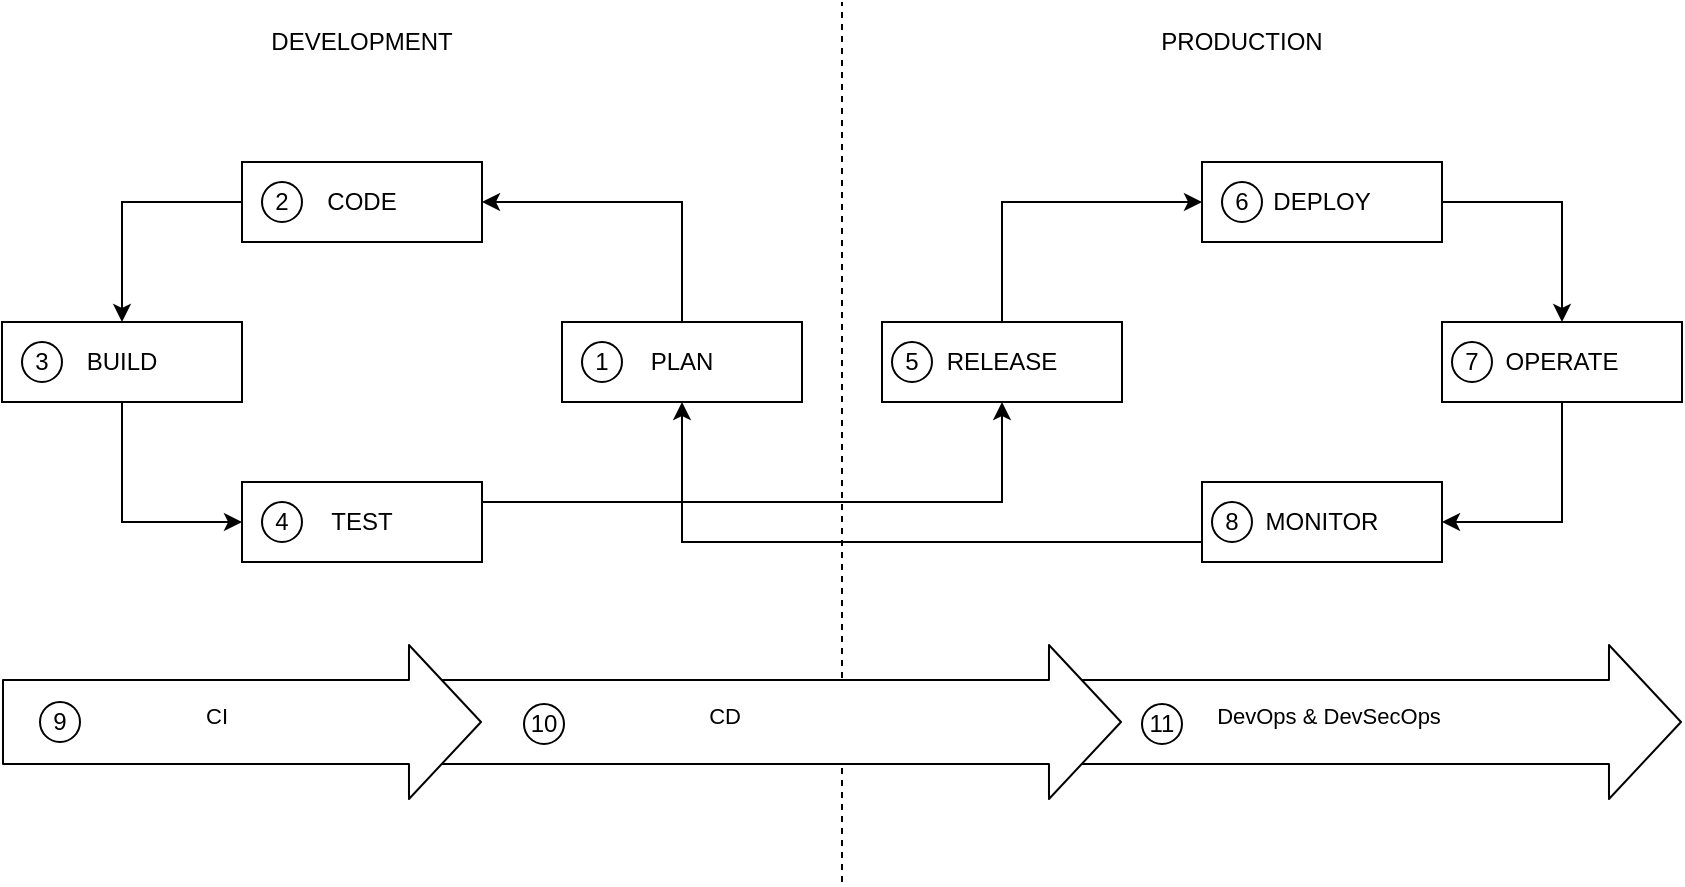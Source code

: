<mxfile version="13.0.3" type="device"><diagram id="ftU0K_W6btdLDuMZMTEs" name="Page-1"><mxGraphModel dx="1933" dy="900" grid="1" gridSize="10" guides="1" tooltips="1" connect="1" arrows="1" fold="1" page="1" pageScale="1" pageWidth="827" pageHeight="1169" math="0" shadow="0"><root><mxCell id="0"/><mxCell id="1" parent="0"/><mxCell id="R8w1RX-HZRL2_6xfSdPl-24" value="" style="shape=flexArrow;endArrow=classic;html=1;endWidth=34;endSize=11.67;width=42;fillColor=#ffffff;" edge="1" parent="1"><mxGeometry width="50" height="50" relative="1" as="geometry"><mxPoint x="480" y="520" as="sourcePoint"/><mxPoint x="800" y="520" as="targetPoint"/></mxGeometry></mxCell><mxCell id="R8w1RX-HZRL2_6xfSdPl-25" value="DevOps &amp;amp; DevSecOps" style="edgeLabel;html=1;align=center;verticalAlign=middle;resizable=0;points=[];" vertex="1" connectable="0" parent="R8w1RX-HZRL2_6xfSdPl-24"><mxGeometry x="-0.108" y="3" relative="1" as="geometry"><mxPoint as="offset"/></mxGeometry></mxCell><mxCell id="R8w1RX-HZRL2_6xfSdPl-17" value="" style="endArrow=none;dashed=1;html=1;" edge="1" parent="1"><mxGeometry width="50" height="50" relative="1" as="geometry"><mxPoint x="380" y="600" as="sourcePoint"/><mxPoint x="380" y="160" as="targetPoint"/></mxGeometry></mxCell><mxCell id="R8w1RX-HZRL2_6xfSdPl-22" value="" style="shape=flexArrow;endArrow=classic;html=1;endWidth=34;endSize=11.67;width=42;fillColor=#ffffff;" edge="1" parent="1"><mxGeometry width="50" height="50" relative="1" as="geometry"><mxPoint x="160" y="520" as="sourcePoint"/><mxPoint x="520" y="520" as="targetPoint"/></mxGeometry></mxCell><mxCell id="R8w1RX-HZRL2_6xfSdPl-23" value="CD" style="edgeLabel;html=1;align=center;verticalAlign=middle;resizable=0;points=[];" vertex="1" connectable="0" parent="R8w1RX-HZRL2_6xfSdPl-22"><mxGeometry x="-0.108" y="3" relative="1" as="geometry"><mxPoint as="offset"/></mxGeometry></mxCell><mxCell id="R8w1RX-HZRL2_6xfSdPl-9" style="edgeStyle=orthogonalEdgeStyle;rounded=0;orthogonalLoop=1;jettySize=auto;html=1;entryX=1;entryY=0.5;entryDx=0;entryDy=0;" edge="1" parent="1" source="R8w1RX-HZRL2_6xfSdPl-1" target="R8w1RX-HZRL2_6xfSdPl-2"><mxGeometry relative="1" as="geometry"><Array as="points"><mxPoint x="300" y="260"/></Array></mxGeometry></mxCell><mxCell id="R8w1RX-HZRL2_6xfSdPl-1" value="PLAN" style="rounded=0;whiteSpace=wrap;html=1;" vertex="1" parent="1"><mxGeometry x="240" y="320" width="120" height="40" as="geometry"/></mxCell><mxCell id="R8w1RX-HZRL2_6xfSdPl-10" style="edgeStyle=orthogonalEdgeStyle;rounded=0;orthogonalLoop=1;jettySize=auto;html=1;entryX=0.5;entryY=0;entryDx=0;entryDy=0;" edge="1" parent="1" source="R8w1RX-HZRL2_6xfSdPl-2" target="R8w1RX-HZRL2_6xfSdPl-3"><mxGeometry relative="1" as="geometry"><Array as="points"><mxPoint x="20" y="260"/></Array></mxGeometry></mxCell><mxCell id="R8w1RX-HZRL2_6xfSdPl-2" value="CODE" style="rounded=0;whiteSpace=wrap;html=1;" vertex="1" parent="1"><mxGeometry x="80" y="240" width="120" height="40" as="geometry"/></mxCell><mxCell id="R8w1RX-HZRL2_6xfSdPl-11" style="edgeStyle=orthogonalEdgeStyle;rounded=0;orthogonalLoop=1;jettySize=auto;html=1;entryX=0;entryY=0.5;entryDx=0;entryDy=0;" edge="1" parent="1" source="R8w1RX-HZRL2_6xfSdPl-3" target="R8w1RX-HZRL2_6xfSdPl-4"><mxGeometry relative="1" as="geometry"/></mxCell><mxCell id="R8w1RX-HZRL2_6xfSdPl-3" value="BUILD" style="rounded=0;whiteSpace=wrap;html=1;" vertex="1" parent="1"><mxGeometry x="-40" y="320" width="120" height="40" as="geometry"/></mxCell><mxCell id="R8w1RX-HZRL2_6xfSdPl-12" style="edgeStyle=orthogonalEdgeStyle;rounded=0;orthogonalLoop=1;jettySize=auto;html=1;entryX=0.5;entryY=1;entryDx=0;entryDy=0;" edge="1" parent="1" source="R8w1RX-HZRL2_6xfSdPl-4" target="R8w1RX-HZRL2_6xfSdPl-5"><mxGeometry relative="1" as="geometry"><Array as="points"><mxPoint x="460" y="410"/></Array></mxGeometry></mxCell><mxCell id="R8w1RX-HZRL2_6xfSdPl-4" value="TEST" style="rounded=0;whiteSpace=wrap;html=1;" vertex="1" parent="1"><mxGeometry x="80" y="400" width="120" height="40" as="geometry"/></mxCell><mxCell id="R8w1RX-HZRL2_6xfSdPl-13" style="edgeStyle=orthogonalEdgeStyle;rounded=0;orthogonalLoop=1;jettySize=auto;html=1;entryX=0;entryY=0.5;entryDx=0;entryDy=0;" edge="1" parent="1" source="R8w1RX-HZRL2_6xfSdPl-5" target="R8w1RX-HZRL2_6xfSdPl-6"><mxGeometry relative="1" as="geometry"><Array as="points"><mxPoint x="460" y="260"/></Array></mxGeometry></mxCell><mxCell id="R8w1RX-HZRL2_6xfSdPl-5" value="RELEASE" style="rounded=0;whiteSpace=wrap;html=1;" vertex="1" parent="1"><mxGeometry x="400" y="320" width="120" height="40" as="geometry"/></mxCell><mxCell id="R8w1RX-HZRL2_6xfSdPl-14" style="edgeStyle=orthogonalEdgeStyle;rounded=0;orthogonalLoop=1;jettySize=auto;html=1;entryX=0.5;entryY=0;entryDx=0;entryDy=0;" edge="1" parent="1" source="R8w1RX-HZRL2_6xfSdPl-6" target="R8w1RX-HZRL2_6xfSdPl-7"><mxGeometry relative="1" as="geometry"><Array as="points"><mxPoint x="740" y="260"/></Array></mxGeometry></mxCell><mxCell id="R8w1RX-HZRL2_6xfSdPl-6" value="DEPLOY" style="rounded=0;whiteSpace=wrap;html=1;" vertex="1" parent="1"><mxGeometry x="560" y="240" width="120" height="40" as="geometry"/></mxCell><mxCell id="R8w1RX-HZRL2_6xfSdPl-15" style="edgeStyle=orthogonalEdgeStyle;rounded=0;orthogonalLoop=1;jettySize=auto;html=1;entryX=1;entryY=0.5;entryDx=0;entryDy=0;" edge="1" parent="1" source="R8w1RX-HZRL2_6xfSdPl-7" target="R8w1RX-HZRL2_6xfSdPl-8"><mxGeometry relative="1" as="geometry"/></mxCell><mxCell id="R8w1RX-HZRL2_6xfSdPl-7" value="OPERATE" style="rounded=0;whiteSpace=wrap;html=1;" vertex="1" parent="1"><mxGeometry x="680" y="320" width="120" height="40" as="geometry"/></mxCell><mxCell id="R8w1RX-HZRL2_6xfSdPl-16" style="edgeStyle=orthogonalEdgeStyle;rounded=0;orthogonalLoop=1;jettySize=auto;html=1;entryX=0.5;entryY=1;entryDx=0;entryDy=0;" edge="1" parent="1" source="R8w1RX-HZRL2_6xfSdPl-8" target="R8w1RX-HZRL2_6xfSdPl-1"><mxGeometry relative="1" as="geometry"><Array as="points"><mxPoint x="300" y="430"/></Array></mxGeometry></mxCell><mxCell id="R8w1RX-HZRL2_6xfSdPl-8" value="MONITOR" style="rounded=0;whiteSpace=wrap;html=1;" vertex="1" parent="1"><mxGeometry x="560" y="400" width="120" height="40" as="geometry"/></mxCell><mxCell id="R8w1RX-HZRL2_6xfSdPl-18" value="PRODUCTION" style="text;html=1;strokeColor=none;fillColor=none;align=center;verticalAlign=middle;whiteSpace=wrap;rounded=0;" vertex="1" parent="1"><mxGeometry x="560" y="170" width="40" height="20" as="geometry"/></mxCell><mxCell id="R8w1RX-HZRL2_6xfSdPl-19" value="DEVELOPMENT" style="text;html=1;strokeColor=none;fillColor=none;align=center;verticalAlign=middle;whiteSpace=wrap;rounded=0;" vertex="1" parent="1"><mxGeometry x="120" y="170" width="40" height="20" as="geometry"/></mxCell><mxCell id="R8w1RX-HZRL2_6xfSdPl-20" value="" style="shape=flexArrow;endArrow=classic;html=1;endWidth=34;endSize=11.67;width=42;fillColor=#ffffff;" edge="1" parent="1"><mxGeometry width="50" height="50" relative="1" as="geometry"><mxPoint x="-40" y="520" as="sourcePoint"/><mxPoint x="200" y="520" as="targetPoint"/></mxGeometry></mxCell><mxCell id="R8w1RX-HZRL2_6xfSdPl-21" value="CI" style="edgeLabel;html=1;align=center;verticalAlign=middle;resizable=0;points=[];" vertex="1" connectable="0" parent="R8w1RX-HZRL2_6xfSdPl-20"><mxGeometry x="-0.108" y="3" relative="1" as="geometry"><mxPoint as="offset"/></mxGeometry></mxCell><mxCell id="R8w1RX-HZRL2_6xfSdPl-26" value="1" style="ellipse;whiteSpace=wrap;html=1;aspect=fixed;" vertex="1" parent="1"><mxGeometry x="250" y="330" width="20" height="20" as="geometry"/></mxCell><mxCell id="R8w1RX-HZRL2_6xfSdPl-27" value="2" style="ellipse;whiteSpace=wrap;html=1;aspect=fixed;" vertex="1" parent="1"><mxGeometry x="90" y="250" width="20" height="20" as="geometry"/></mxCell><mxCell id="R8w1RX-HZRL2_6xfSdPl-28" value="3" style="ellipse;whiteSpace=wrap;html=1;aspect=fixed;" vertex="1" parent="1"><mxGeometry x="-30" y="330" width="20" height="20" as="geometry"/></mxCell><mxCell id="R8w1RX-HZRL2_6xfSdPl-29" value="4" style="ellipse;whiteSpace=wrap;html=1;aspect=fixed;" vertex="1" parent="1"><mxGeometry x="90" y="410" width="20" height="20" as="geometry"/></mxCell><mxCell id="R8w1RX-HZRL2_6xfSdPl-30" value="5" style="ellipse;whiteSpace=wrap;html=1;aspect=fixed;" vertex="1" parent="1"><mxGeometry x="405" y="330" width="20" height="20" as="geometry"/></mxCell><mxCell id="R8w1RX-HZRL2_6xfSdPl-31" value="6" style="ellipse;whiteSpace=wrap;html=1;aspect=fixed;" vertex="1" parent="1"><mxGeometry x="570" y="250" width="20" height="20" as="geometry"/></mxCell><mxCell id="R8w1RX-HZRL2_6xfSdPl-32" value="7" style="ellipse;whiteSpace=wrap;html=1;aspect=fixed;" vertex="1" parent="1"><mxGeometry x="685" y="330" width="20" height="20" as="geometry"/></mxCell><mxCell id="R8w1RX-HZRL2_6xfSdPl-33" value="8" style="ellipse;whiteSpace=wrap;html=1;aspect=fixed;" vertex="1" parent="1"><mxGeometry x="565" y="410" width="20" height="20" as="geometry"/></mxCell><mxCell id="R8w1RX-HZRL2_6xfSdPl-34" value="9" style="ellipse;whiteSpace=wrap;html=1;aspect=fixed;" vertex="1" parent="1"><mxGeometry x="-21" y="510" width="20" height="20" as="geometry"/></mxCell><mxCell id="R8w1RX-HZRL2_6xfSdPl-39" value="10" style="ellipse;whiteSpace=wrap;html=1;aspect=fixed;" vertex="1" parent="1"><mxGeometry x="221" y="511" width="20" height="20" as="geometry"/></mxCell><mxCell id="R8w1RX-HZRL2_6xfSdPl-41" value="11" style="ellipse;whiteSpace=wrap;html=1;aspect=fixed;" vertex="1" parent="1"><mxGeometry x="530" y="511" width="20" height="20" as="geometry"/></mxCell></root></mxGraphModel></diagram></mxfile>